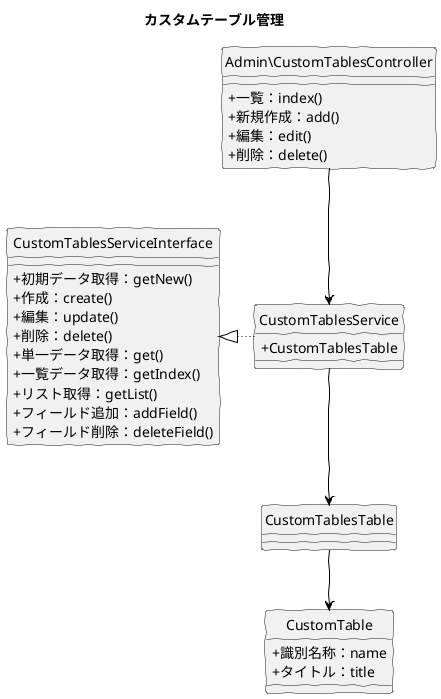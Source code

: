 @startuml
skinparam handwritten true
skinparam backgroundColor white
hide circle
skinparam classAttributeIconSize 0

title カスタムテーブル管理

class Admin\CustomTablesController {
	+ 一覧：index()
	+ 新規作成：add()
  + 編集：edit()
  + 削除：delete()
}

class CustomTablesService {
  + CustomTablesTable
}

class CustomTablesServiceInterface {
  + 初期データ取得：getNew()
  + 作成：create()
  + 編集：update()
  + 削除：delete()
  + 単一データ取得：get()
  + 一覧データ取得：getIndex()
  + リスト取得：getList()
  + フィールド追加：addField()
  + フィールド削除：deleteField()
}

class CustomTablesTable {
}

class CustomTable {
  + 識別名称：name
  + タイトル：title
}

Admin\CustomTablesController -down[#Black]-> CustomTablesService
CustomTablesService -down[#Black]-> CustomTablesTable
CustomTablesService -left[dotted,#Black]-|> CustomTablesServiceInterface
CustomTablesTable -down[#Black]-> CustomTable

@enduml
